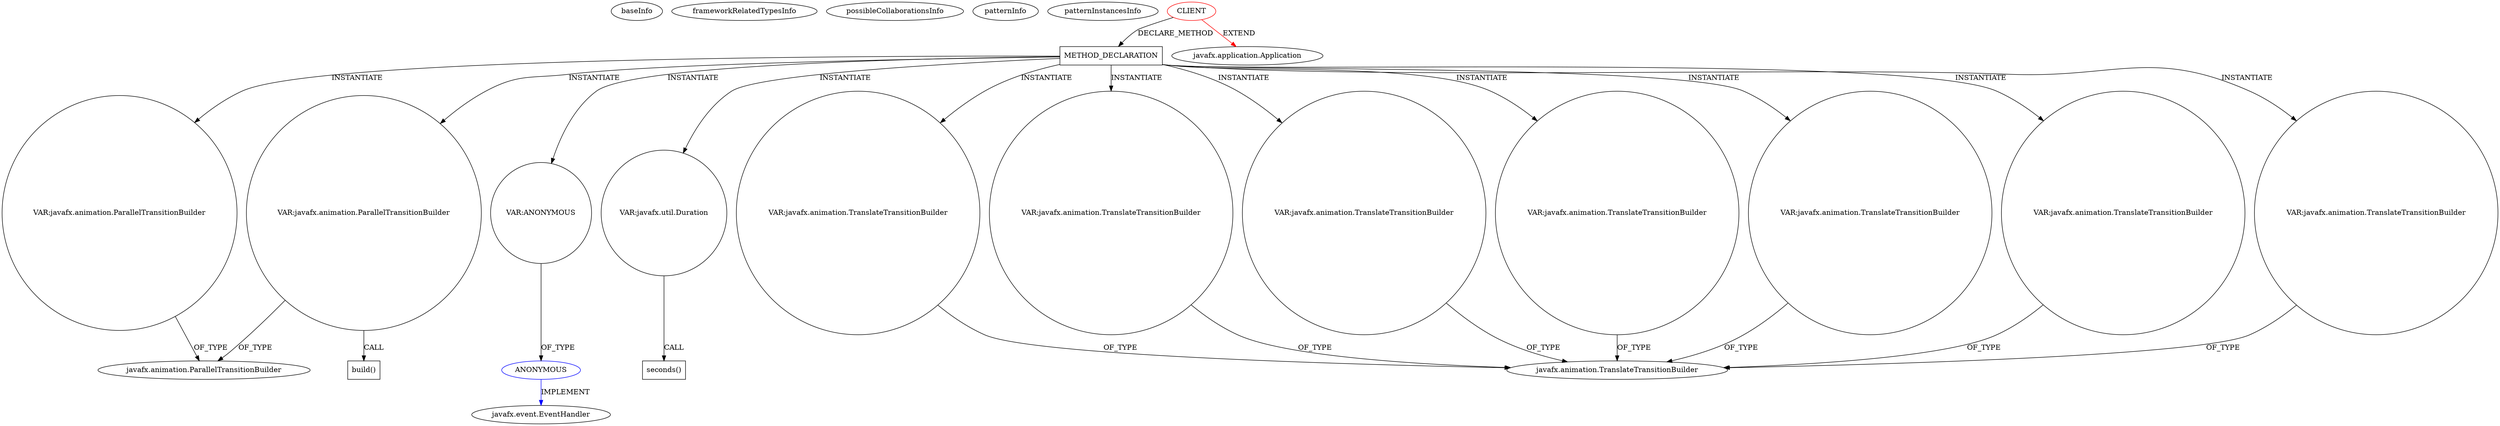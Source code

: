 digraph {
baseInfo[graphId=4638,category="pattern",isAnonymous=false,possibleRelation=true]
frameworkRelatedTypesInfo[0="javafx.application.Application"]
possibleCollaborationsInfo[0="4638~INSTANTIATION-CLIENT_METHOD_DECLARATION-~javafx.application.Application ~javafx.event.EventHandler ~false~true"]
patternInfo[frequency=2.0,patternRootClient=0]
patternInstancesInfo[0="Maxxa-MT-common~/Maxxa-MT-common/MT-common-master/src/cz/commons/example/animation/SimpleAnimationExample.java~SimpleAnimationExample~908",1="Maxxa-MT-common~/Maxxa-MT-common/MT-common-master/src/cz/commons/example/graphics/branchNode/BranchElementExample.java~BranchElementExample~916"]
146[label="javafx.animation.ParallelTransitionBuilder",vertexType="FRAMEWORK_CLASS_TYPE",isFrameworkType=false]
147[label="VAR:javafx.animation.ParallelTransitionBuilder",vertexType="VARIABLE_EXPRESION",isFrameworkType=false,shape=circle]
144[label="VAR:javafx.animation.ParallelTransitionBuilder",vertexType="VARIABLE_EXPRESION",isFrameworkType=false,shape=circle]
145[label="build()",vertexType="INSIDE_CALL",isFrameworkType=false,shape=box]
41[label="METHOD_DECLARATION",vertexType="CLIENT_METHOD_DECLARATION",isFrameworkType=false,shape=box]
0[label="CLIENT",vertexType="ROOT_CLIENT_CLASS_DECLARATION",isFrameworkType=false,color=red]
209[label="VAR:ANONYMOUS",vertexType="VARIABLE_EXPRESION",isFrameworkType=false,shape=circle]
210[label="ANONYMOUS",vertexType="REFERENCE_ANONYMOUS_DECLARATION",isFrameworkType=false,color=blue]
1[label="javafx.application.Application",vertexType="FRAMEWORK_CLASS_TYPE",isFrameworkType=false]
16[label="javafx.event.EventHandler",vertexType="FRAMEWORK_INTERFACE_TYPE",isFrameworkType=false]
124[label="VAR:javafx.util.Duration",vertexType="VARIABLE_EXPRESION",isFrameworkType=false,shape=circle]
125[label="seconds()",vertexType="INSIDE_CALL",isFrameworkType=false,shape=box]
60[label="VAR:javafx.animation.TranslateTransitionBuilder",vertexType="VARIABLE_EXPRESION",isFrameworkType=false,shape=circle]
44[label="javafx.animation.TranslateTransitionBuilder",vertexType="FRAMEWORK_CLASS_TYPE",isFrameworkType=false]
113[label="VAR:javafx.animation.TranslateTransitionBuilder",vertexType="VARIABLE_EXPRESION",isFrameworkType=false,shape=circle]
98[label="VAR:javafx.animation.TranslateTransitionBuilder",vertexType="VARIABLE_EXPRESION",isFrameworkType=false,shape=circle]
221[label="VAR:javafx.animation.TranslateTransitionBuilder",vertexType="VARIABLE_EXPRESION",isFrameworkType=false,shape=circle]
197[label="VAR:javafx.animation.TranslateTransitionBuilder",vertexType="VARIABLE_EXPRESION",isFrameworkType=false,shape=circle]
224[label="VAR:javafx.animation.TranslateTransitionBuilder",vertexType="VARIABLE_EXPRESION",isFrameworkType=false,shape=circle]
230[label="VAR:javafx.animation.TranslateTransitionBuilder",vertexType="VARIABLE_EXPRESION",isFrameworkType=false,shape=circle]
113->44[label="OF_TYPE"]
41->124[label="INSTANTIATE"]
147->146[label="OF_TYPE"]
144->146[label="OF_TYPE"]
41->147[label="INSTANTIATE"]
41->60[label="INSTANTIATE"]
209->210[label="OF_TYPE"]
41->221[label="INSTANTIATE"]
41->113[label="INSTANTIATE"]
197->44[label="OF_TYPE"]
221->44[label="OF_TYPE"]
41->144[label="INSTANTIATE"]
230->44[label="OF_TYPE"]
124->125[label="CALL"]
41->197[label="INSTANTIATE"]
41->230[label="INSTANTIATE"]
224->44[label="OF_TYPE"]
144->145[label="CALL"]
41->224[label="INSTANTIATE"]
210->16[label="IMPLEMENT",color=blue]
60->44[label="OF_TYPE"]
98->44[label="OF_TYPE"]
0->41[label="DECLARE_METHOD"]
0->1[label="EXTEND",color=red]
41->98[label="INSTANTIATE"]
41->209[label="INSTANTIATE"]
}
